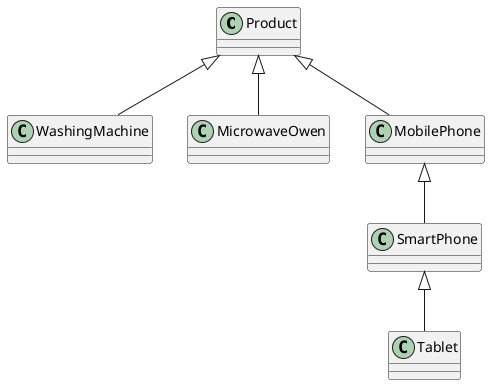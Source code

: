 @startuml


Product <|--  WashingMachine
Product <|--  MicrowaveOwen
Product <|--  MobilePhone

MobilePhone <|-- SmartPhone

SmartPhone <|-- Tablet


@enduml